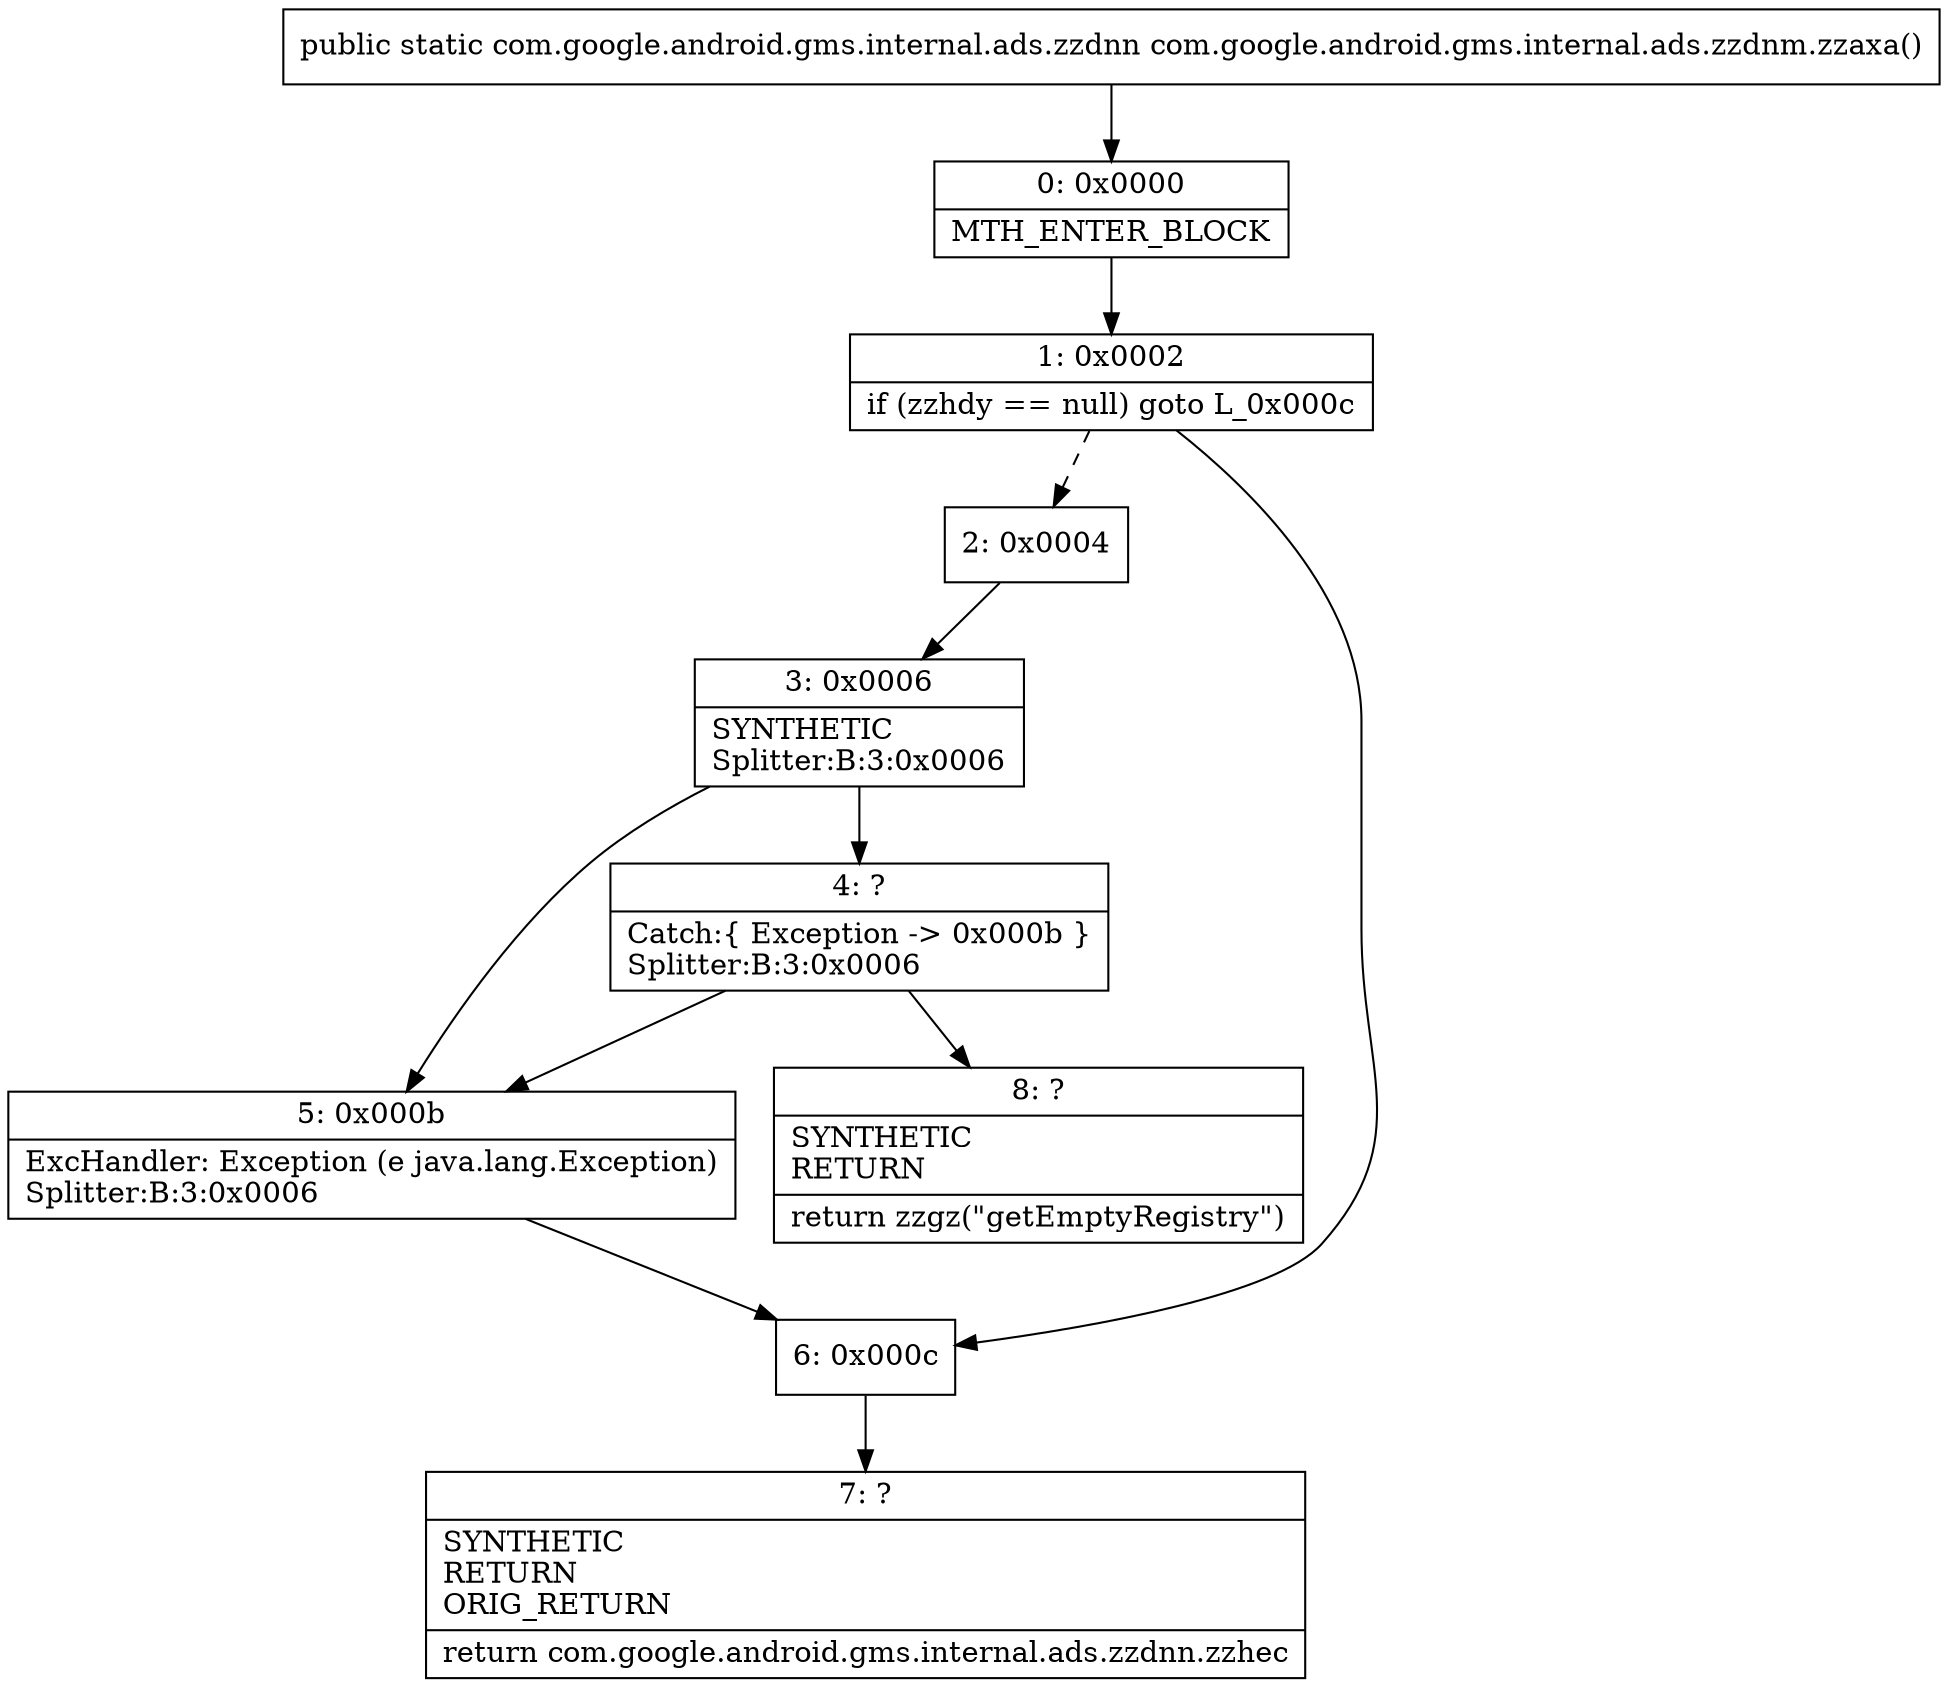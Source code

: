 digraph "CFG forcom.google.android.gms.internal.ads.zzdnm.zzaxa()Lcom\/google\/android\/gms\/internal\/ads\/zzdnn;" {
Node_0 [shape=record,label="{0\:\ 0x0000|MTH_ENTER_BLOCK\l}"];
Node_1 [shape=record,label="{1\:\ 0x0002|if (zzhdy == null) goto L_0x000c\l}"];
Node_2 [shape=record,label="{2\:\ 0x0004}"];
Node_3 [shape=record,label="{3\:\ 0x0006|SYNTHETIC\lSplitter:B:3:0x0006\l}"];
Node_4 [shape=record,label="{4\:\ ?|Catch:\{ Exception \-\> 0x000b \}\lSplitter:B:3:0x0006\l}"];
Node_5 [shape=record,label="{5\:\ 0x000b|ExcHandler: Exception (e java.lang.Exception)\lSplitter:B:3:0x0006\l}"];
Node_6 [shape=record,label="{6\:\ 0x000c}"];
Node_7 [shape=record,label="{7\:\ ?|SYNTHETIC\lRETURN\lORIG_RETURN\l|return com.google.android.gms.internal.ads.zzdnn.zzhec\l}"];
Node_8 [shape=record,label="{8\:\ ?|SYNTHETIC\lRETURN\l|return zzgz(\"getEmptyRegistry\")\l}"];
MethodNode[shape=record,label="{public static com.google.android.gms.internal.ads.zzdnn com.google.android.gms.internal.ads.zzdnm.zzaxa() }"];
MethodNode -> Node_0;
Node_0 -> Node_1;
Node_1 -> Node_2[style=dashed];
Node_1 -> Node_6;
Node_2 -> Node_3;
Node_3 -> Node_4;
Node_3 -> Node_5;
Node_4 -> Node_5;
Node_4 -> Node_8;
Node_5 -> Node_6;
Node_6 -> Node_7;
}

